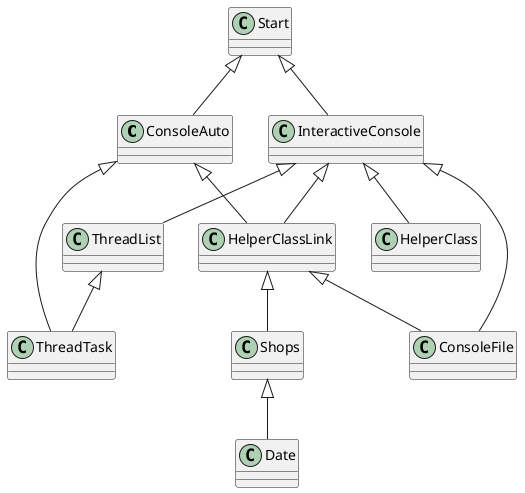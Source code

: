 @startuml
'https://plantuml.com/class-diagram

class ConsoleAuto
class ConsoleFile
class Date
class HelperClassLink
class InteractiveConsole
class Shops
class Start
class ThreadList
class ThreadTask

ThreadList <|-- ThreadTask

Start <|-- InteractiveConsole
Start <|-- ConsoleAuto

ConsoleAuto <|-- HelperClassLink
ConsoleAuto <|-- ThreadTask

InteractiveConsole <|-- HelperClassLink
InteractiveConsole <|-- HelperClass
InteractiveConsole <|-- ConsoleFile
InteractiveConsole <|-- ThreadList

HelperClassLink <|-- Shops
HelperClassLink <|-- ConsoleFile

Shops <|-- Date

@enduml
